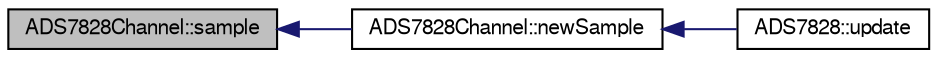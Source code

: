 digraph "ADS7828Channel::sample"
{
  edge [fontname="FreeSans",fontsize="10",labelfontname="FreeSans",labelfontsize="10"];
  node [fontname="FreeSans",fontsize="10",shape=record];
  rankdir="LR";
  Node1 [label="ADS7828Channel::sample",height=0.2,width=0.4,color="black", fillcolor="grey75", style="filled" fontcolor="black"];
  Node1 -> Node2 [dir="back",color="midnightblue",fontsize="10",style="solid",fontname="FreeSans"];
  Node2 [label="ADS7828Channel::newSample",height=0.2,width=0.4,color="black", fillcolor="white", style="filled",URL="$class_a_d_s7828_channel.html#ab5701f667bfdb461f304805ae760d3c6",tooltip="Add (unscaled) sample value to moving average array, update totalizer."];
  Node2 -> Node3 [dir="back",color="midnightblue",fontsize="10",style="solid",fontname="FreeSans"];
  Node3 [label="ADS7828::update",height=0.2,width=0.4,color="black", fillcolor="white", style="filled",URL="$class_a_d_s7828.html#a825149c18833c4aa25ebf0f08a75379d",tooltip="Initiate communication with device."];
}
